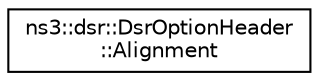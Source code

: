 digraph "Graphical Class Hierarchy"
{
 // LATEX_PDF_SIZE
  edge [fontname="Helvetica",fontsize="10",labelfontname="Helvetica",labelfontsize="10"];
  node [fontname="Helvetica",fontsize="10",shape=record];
  rankdir="LR";
  Node0 [label="ns3::dsr::DsrOptionHeader\l::Alignment",height=0.2,width=0.4,color="black", fillcolor="white", style="filled",URL="$structns3_1_1dsr_1_1_dsr_option_header_1_1_alignment.html",tooltip="represents the alignment requirements of an option header"];
}

